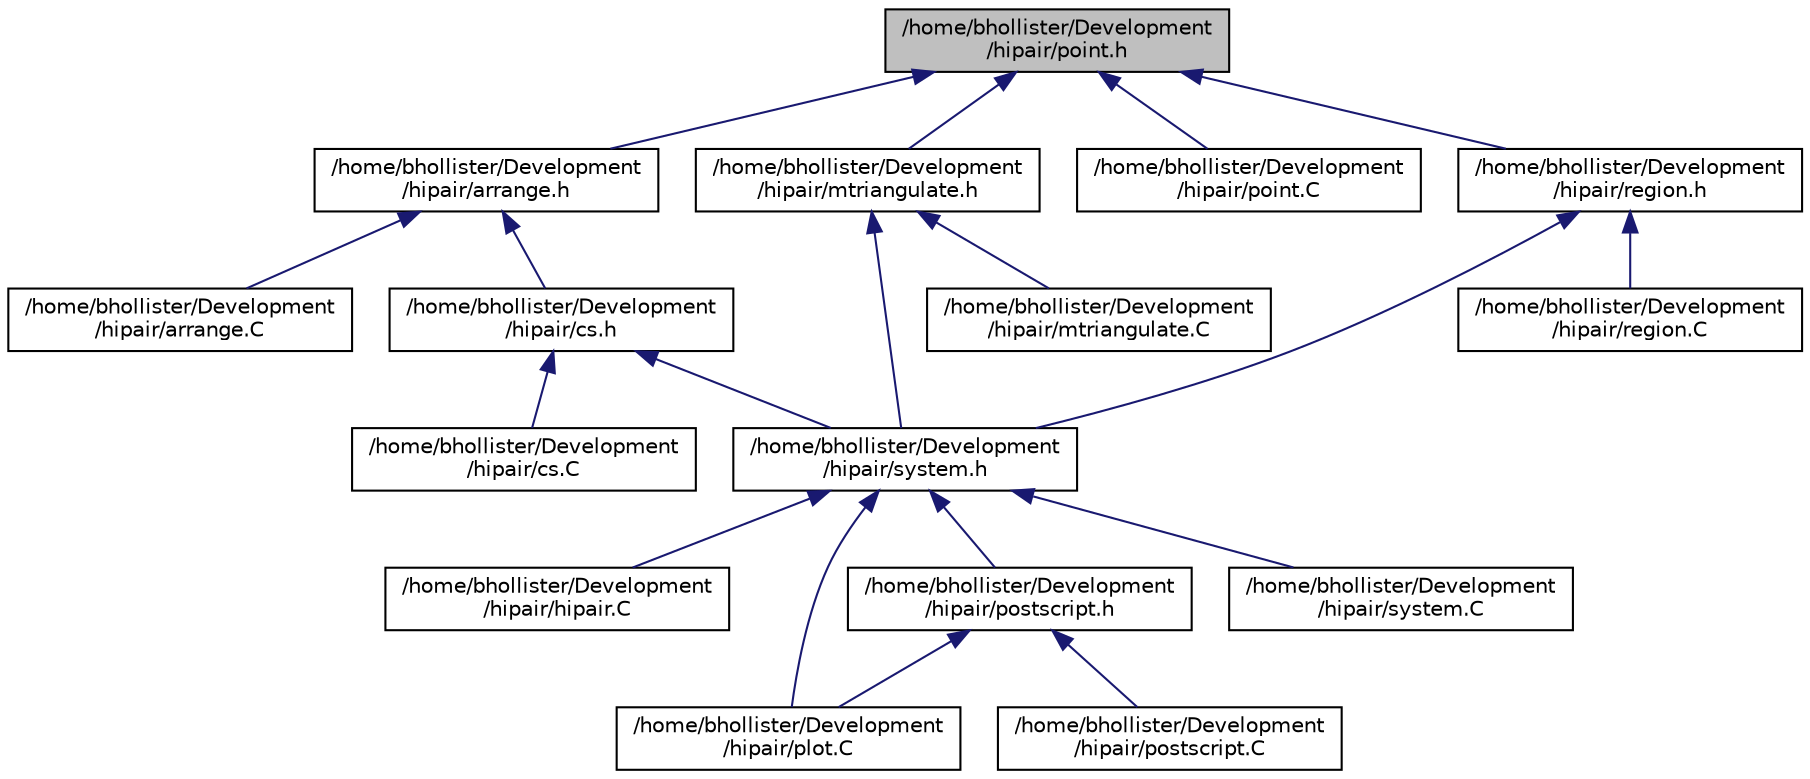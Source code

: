 digraph "/home/bhollister/Development/hipair/point.h"
{
 // LATEX_PDF_SIZE
  edge [fontname="Helvetica",fontsize="10",labelfontname="Helvetica",labelfontsize="10"];
  node [fontname="Helvetica",fontsize="10",shape=record];
  Node1 [label="/home/bhollister/Development\l/hipair/point.h",height=0.2,width=0.4,color="black", fillcolor="grey75", style="filled", fontcolor="black",tooltip=" "];
  Node1 -> Node2 [dir="back",color="midnightblue",fontsize="10",style="solid",fontname="Helvetica"];
  Node2 [label="/home/bhollister/Development\l/hipair/arrange.h",height=0.2,width=0.4,color="black", fillcolor="white", style="filled",URL="$d5/d59/arrange_8h.html",tooltip=" "];
  Node2 -> Node3 [dir="back",color="midnightblue",fontsize="10",style="solid",fontname="Helvetica"];
  Node3 [label="/home/bhollister/Development\l/hipair/arrange.C",height=0.2,width=0.4,color="black", fillcolor="white", style="filled",URL="$d0/d11/arrange_8_c.html",tooltip=" "];
  Node2 -> Node4 [dir="back",color="midnightblue",fontsize="10",style="solid",fontname="Helvetica"];
  Node4 [label="/home/bhollister/Development\l/hipair/cs.h",height=0.2,width=0.4,color="black", fillcolor="white", style="filled",URL="$da/d8e/cs_8h.html",tooltip=" "];
  Node4 -> Node5 [dir="back",color="midnightblue",fontsize="10",style="solid",fontname="Helvetica"];
  Node5 [label="/home/bhollister/Development\l/hipair/cs.C",height=0.2,width=0.4,color="black", fillcolor="white", style="filled",URL="$d6/d39/cs_8_c.html",tooltip=" "];
  Node4 -> Node6 [dir="back",color="midnightblue",fontsize="10",style="solid",fontname="Helvetica"];
  Node6 [label="/home/bhollister/Development\l/hipair/system.h",height=0.2,width=0.4,color="black", fillcolor="white", style="filled",URL="$dc/db2/system_8h.html",tooltip=" "];
  Node6 -> Node7 [dir="back",color="midnightblue",fontsize="10",style="solid",fontname="Helvetica"];
  Node7 [label="/home/bhollister/Development\l/hipair/hipair.C",height=0.2,width=0.4,color="black", fillcolor="white", style="filled",URL="$d5/db2/hipair_8_c.html",tooltip=" "];
  Node6 -> Node8 [dir="back",color="midnightblue",fontsize="10",style="solid",fontname="Helvetica"];
  Node8 [label="/home/bhollister/Development\l/hipair/plot.C",height=0.2,width=0.4,color="black", fillcolor="white", style="filled",URL="$de/dea/plot_8_c.html",tooltip=" "];
  Node6 -> Node9 [dir="back",color="midnightblue",fontsize="10",style="solid",fontname="Helvetica"];
  Node9 [label="/home/bhollister/Development\l/hipair/postscript.h",height=0.2,width=0.4,color="black", fillcolor="white", style="filled",URL="$d3/d95/postscript_8h.html",tooltip=" "];
  Node9 -> Node8 [dir="back",color="midnightblue",fontsize="10",style="solid",fontname="Helvetica"];
  Node9 -> Node10 [dir="back",color="midnightblue",fontsize="10",style="solid",fontname="Helvetica"];
  Node10 [label="/home/bhollister/Development\l/hipair/postscript.C",height=0.2,width=0.4,color="black", fillcolor="white", style="filled",URL="$d9/d4c/postscript_8_c.html",tooltip=" "];
  Node6 -> Node11 [dir="back",color="midnightblue",fontsize="10",style="solid",fontname="Helvetica"];
  Node11 [label="/home/bhollister/Development\l/hipair/system.C",height=0.2,width=0.4,color="black", fillcolor="white", style="filled",URL="$d7/d5f/system_8_c.html",tooltip=" "];
  Node1 -> Node12 [dir="back",color="midnightblue",fontsize="10",style="solid",fontname="Helvetica"];
  Node12 [label="/home/bhollister/Development\l/hipair/mtriangulate.h",height=0.2,width=0.4,color="black", fillcolor="white", style="filled",URL="$de/d18/mtriangulate_8h.html",tooltip=" "];
  Node12 -> Node13 [dir="back",color="midnightblue",fontsize="10",style="solid",fontname="Helvetica"];
  Node13 [label="/home/bhollister/Development\l/hipair/mtriangulate.C",height=0.2,width=0.4,color="black", fillcolor="white", style="filled",URL="$d6/d83/mtriangulate_8_c.html",tooltip=" "];
  Node12 -> Node6 [dir="back",color="midnightblue",fontsize="10",style="solid",fontname="Helvetica"];
  Node1 -> Node14 [dir="back",color="midnightblue",fontsize="10",style="solid",fontname="Helvetica"];
  Node14 [label="/home/bhollister/Development\l/hipair/point.C",height=0.2,width=0.4,color="black", fillcolor="white", style="filled",URL="$d5/d00/point_8_c.html",tooltip=" "];
  Node1 -> Node15 [dir="back",color="midnightblue",fontsize="10",style="solid",fontname="Helvetica"];
  Node15 [label="/home/bhollister/Development\l/hipair/region.h",height=0.2,width=0.4,color="black", fillcolor="white", style="filled",URL="$df/d07/region_8h.html",tooltip=" "];
  Node15 -> Node16 [dir="back",color="midnightblue",fontsize="10",style="solid",fontname="Helvetica"];
  Node16 [label="/home/bhollister/Development\l/hipair/region.C",height=0.2,width=0.4,color="black", fillcolor="white", style="filled",URL="$d1/d25/region_8_c.html",tooltip=" "];
  Node15 -> Node6 [dir="back",color="midnightblue",fontsize="10",style="solid",fontname="Helvetica"];
}
